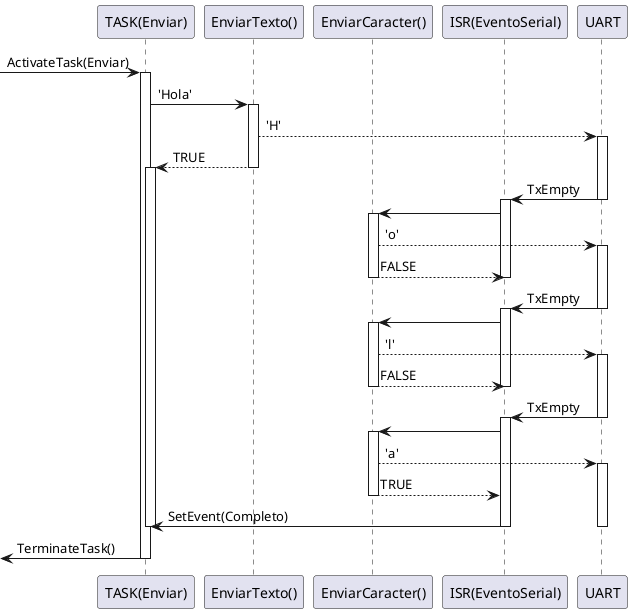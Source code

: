 @startuml
participant "TASK(Enviar)" as tarea
participant "EnviarTexto()" as enviar
participant "EnviarCaracter()" as caracter
participant "ISR(EventoSerial)" as servicio
participant "UART" as uart

[-> tarea: ActivateTask(Enviar)
activate tarea
tarea -> enviar: 'Hola'
activate enviar
enviar --> uart: 'H'
activate uart
enviar --> tarea: TRUE
deactivate enviar
activate tarea
uart -> servicio: TxEmpty
deactivate uart
activate servicio
servicio -> caracter
activate caracter
caracter --> uart: 'o'
activate uart
caracter --> servicio: FALSE
deactivate caracter
deactivate servicio

uart -> servicio: TxEmpty
deactivate uart
activate servicio
servicio -> caracter
activate caracter
caracter --> uart: 'l'
activate uart
caracter --> servicio: FALSE
deactivate caracter
deactivate servicio

uart -> servicio: TxEmpty
deactivate uart
activate servicio
servicio -> caracter
activate caracter
caracter --> uart: 'a'
activate uart
caracter --> servicio: TRUE
deactivate caracter
servicio -> tarea: SetEvent(Completo)
deactivate servicio
deactivate uart
deactivate tarea
[<- tarea: TerminateTask()
deactivate tarea
@enduml